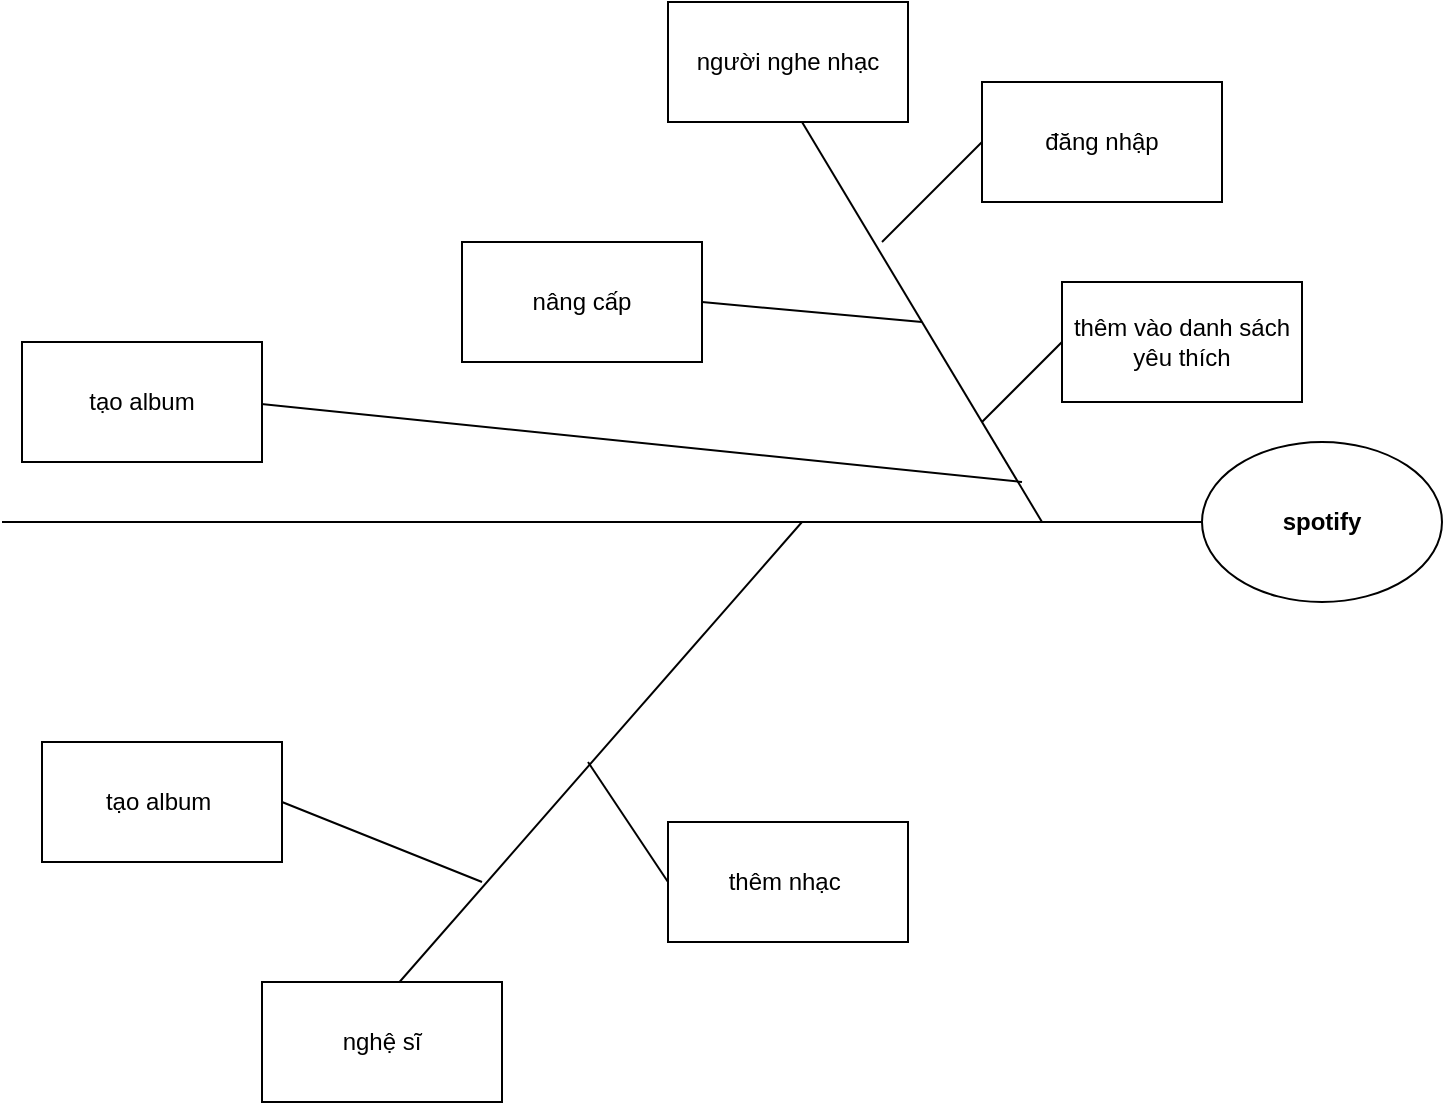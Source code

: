 <mxfile version="21.5.0" type="github">
  <diagram name="Page-1" id="4fc8d65c-f3f6-feb3-4d1c-02f59d9f9886">
    <mxGraphModel dx="1560" dy="926" grid="1" gridSize="10" guides="1" tooltips="1" connect="1" arrows="1" fold="1" page="1" pageScale="1" pageWidth="826" pageHeight="1169" background="none" math="0" shadow="0">
      <root>
        <mxCell id="0" />
        <mxCell id="1" parent="0" />
        <mxCell id="WQa8kTCN8gEY8i1z-maI-264" value="" style="ellipse;whiteSpace=wrap;html=1;labelBackgroundColor=none;" vertex="1" parent="1">
          <mxGeometry x="680" y="400" width="120" height="80" as="geometry" />
        </mxCell>
        <mxCell id="WQa8kTCN8gEY8i1z-maI-265" value="" style="endArrow=none;html=1;rounded=0;entryX=0;entryY=0.5;entryDx=0;entryDy=0;labelBackgroundColor=none;fontColor=default;" edge="1" parent="1" target="WQa8kTCN8gEY8i1z-maI-264">
          <mxGeometry width="50" height="50" relative="1" as="geometry">
            <mxPoint x="80" y="440" as="sourcePoint" />
            <mxPoint x="420" y="390" as="targetPoint" />
          </mxGeometry>
        </mxCell>
        <mxCell id="WQa8kTCN8gEY8i1z-maI-266" value="" style="endArrow=none;html=1;rounded=0;labelBackgroundColor=none;fontColor=default;" edge="1" parent="1">
          <mxGeometry width="50" height="50" relative="1" as="geometry">
            <mxPoint x="600" y="440" as="sourcePoint" />
            <mxPoint x="480" y="240" as="targetPoint" />
          </mxGeometry>
        </mxCell>
        <mxCell id="WQa8kTCN8gEY8i1z-maI-267" value="người nghe nhạc" style="rounded=0;whiteSpace=wrap;html=1;labelBackgroundColor=none;" vertex="1" parent="1">
          <mxGeometry x="413" y="180" width="120" height="60" as="geometry" />
        </mxCell>
        <mxCell id="WQa8kTCN8gEY8i1z-maI-268" value="" style="endArrow=none;html=1;rounded=0;labelBackgroundColor=none;fontColor=default;" edge="1" parent="1">
          <mxGeometry width="50" height="50" relative="1" as="geometry">
            <mxPoint x="520" y="300" as="sourcePoint" />
            <mxPoint x="570" y="250" as="targetPoint" />
            <Array as="points">
              <mxPoint x="540" y="280" />
            </Array>
          </mxGeometry>
        </mxCell>
        <mxCell id="WQa8kTCN8gEY8i1z-maI-269" value="đăng nhập" style="rounded=0;whiteSpace=wrap;html=1;labelBackgroundColor=none;" vertex="1" parent="1">
          <mxGeometry x="570" y="220" width="120" height="60" as="geometry" />
        </mxCell>
        <mxCell id="WQa8kTCN8gEY8i1z-maI-270" value="" style="endArrow=none;html=1;rounded=0;exitX=1;exitY=0.5;exitDx=0;exitDy=0;labelBackgroundColor=none;fontColor=default;" edge="1" parent="1" source="WQa8kTCN8gEY8i1z-maI-271">
          <mxGeometry width="50" height="50" relative="1" as="geometry">
            <mxPoint x="420" y="330" as="sourcePoint" />
            <mxPoint x="540" y="340" as="targetPoint" />
          </mxGeometry>
        </mxCell>
        <mxCell id="WQa8kTCN8gEY8i1z-maI-271" value="nâng cấp" style="rounded=0;whiteSpace=wrap;html=1;labelBackgroundColor=none;" vertex="1" parent="1">
          <mxGeometry x="310" y="300" width="120" height="60" as="geometry" />
        </mxCell>
        <mxCell id="WQa8kTCN8gEY8i1z-maI-272" value="&lt;b&gt;spotify&lt;/b&gt;" style="text;html=1;strokeColor=none;fillColor=none;align=center;verticalAlign=middle;whiteSpace=wrap;rounded=0;labelBackgroundColor=none;" vertex="1" parent="1">
          <mxGeometry x="710" y="425" width="60" height="30" as="geometry" />
        </mxCell>
        <mxCell id="WQa8kTCN8gEY8i1z-maI-273" value="" style="endArrow=none;html=1;rounded=0;labelBackgroundColor=none;fontColor=default;" edge="1" parent="1">
          <mxGeometry width="50" height="50" relative="1" as="geometry">
            <mxPoint x="570" y="390" as="sourcePoint" />
            <mxPoint x="620" y="340" as="targetPoint" />
          </mxGeometry>
        </mxCell>
        <mxCell id="WQa8kTCN8gEY8i1z-maI-274" value="thêm vào danh sách yêu thích" style="rounded=0;whiteSpace=wrap;html=1;labelBackgroundColor=none;" vertex="1" parent="1">
          <mxGeometry x="610" y="320" width="120" height="60" as="geometry" />
        </mxCell>
        <mxCell id="WQa8kTCN8gEY8i1z-maI-275" value="" style="endArrow=none;html=1;rounded=0;labelBackgroundColor=none;fontColor=default;" edge="1" parent="1">
          <mxGeometry width="50" height="50" relative="1" as="geometry">
            <mxPoint x="270" y="680" as="sourcePoint" />
            <mxPoint x="480" y="440" as="targetPoint" />
          </mxGeometry>
        </mxCell>
        <mxCell id="WQa8kTCN8gEY8i1z-maI-276" value="nghệ sĩ" style="rounded=0;whiteSpace=wrap;html=1;labelBackgroundColor=none;" vertex="1" parent="1">
          <mxGeometry x="210" y="670" width="120" height="60" as="geometry" />
        </mxCell>
        <mxCell id="WQa8kTCN8gEY8i1z-maI-277" value="" style="endArrow=none;html=1;rounded=0;labelBackgroundColor=none;fontColor=default;" edge="1" parent="1">
          <mxGeometry width="50" height="50" relative="1" as="geometry">
            <mxPoint x="373" y="560" as="sourcePoint" />
            <mxPoint x="413" y="620" as="targetPoint" />
            <Array as="points">
              <mxPoint x="393" y="590" />
            </Array>
          </mxGeometry>
        </mxCell>
        <mxCell id="WQa8kTCN8gEY8i1z-maI-278" value="thêm nhạc&amp;nbsp;" style="rounded=0;whiteSpace=wrap;html=1;labelBackgroundColor=none;" vertex="1" parent="1">
          <mxGeometry x="413" y="590" width="120" height="60" as="geometry" />
        </mxCell>
        <mxCell id="WQa8kTCN8gEY8i1z-maI-281" value="" style="endArrow=none;html=1;rounded=0;labelBackgroundColor=none;fontColor=default;" edge="1" parent="1">
          <mxGeometry width="50" height="50" relative="1" as="geometry">
            <mxPoint x="320" y="620" as="sourcePoint" />
            <mxPoint x="220" y="580" as="targetPoint" />
          </mxGeometry>
        </mxCell>
        <mxCell id="WQa8kTCN8gEY8i1z-maI-282" value="tạo album&amp;nbsp;" style="rounded=0;whiteSpace=wrap;html=1;labelBackgroundColor=none;" vertex="1" parent="1">
          <mxGeometry x="100" y="550" width="120" height="60" as="geometry" />
        </mxCell>
        <mxCell id="WQa8kTCN8gEY8i1z-maI-283" value="" style="endArrow=none;html=1;rounded=0;labelBackgroundColor=none;fontColor=default;" edge="1" parent="1">
          <mxGeometry width="50" height="50" relative="1" as="geometry">
            <mxPoint x="590" y="420" as="sourcePoint" />
            <mxPoint x="200" y="380" as="targetPoint" />
          </mxGeometry>
        </mxCell>
        <mxCell id="WQa8kTCN8gEY8i1z-maI-284" value="tạo album" style="rounded=0;whiteSpace=wrap;html=1;labelBackgroundColor=none;" vertex="1" parent="1">
          <mxGeometry x="90" y="350" width="120" height="60" as="geometry" />
        </mxCell>
      </root>
    </mxGraphModel>
  </diagram>
</mxfile>
